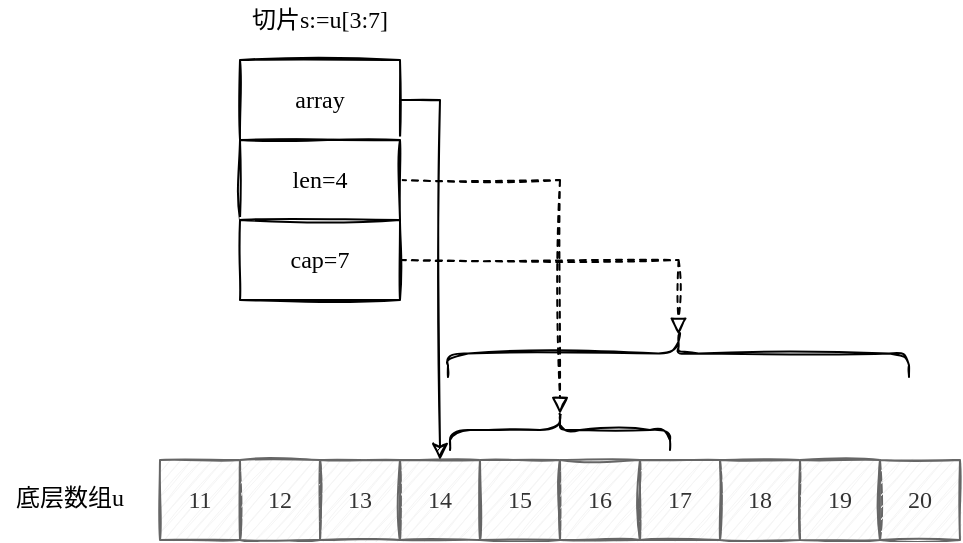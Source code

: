 <mxfile version="19.0.3" type="device" pages="2"><diagram id="M7zoU0el10noY1Ccyut2" name="slice-1"><mxGraphModel dx="946" dy="608" grid="1" gridSize="10" guides="1" tooltips="1" connect="1" arrows="1" fold="1" page="1" pageScale="1" pageWidth="827" pageHeight="1169" math="0" shadow="0"><root><mxCell id="0"/><mxCell id="1" parent="0"/><mxCell id="kA5kxjrlTtNEMUbhwGnd-1" value="11" style="rounded=0;whiteSpace=wrap;html=1;sketch=1;fontFamily=Times New Roman;fillColor=#f5f5f5;fontColor=#333333;strokeColor=#666666;" parent="1" vertex="1"><mxGeometry x="160" y="280" width="40" height="40" as="geometry"/></mxCell><mxCell id="kA5kxjrlTtNEMUbhwGnd-2" value="12" style="rounded=0;whiteSpace=wrap;html=1;sketch=1;fontFamily=Times New Roman;fillColor=#f5f5f5;fontColor=#333333;strokeColor=#666666;" parent="1" vertex="1"><mxGeometry x="200" y="280" width="40" height="40" as="geometry"/></mxCell><mxCell id="kA5kxjrlTtNEMUbhwGnd-3" value="13" style="rounded=0;whiteSpace=wrap;html=1;sketch=1;fontFamily=Times New Roman;fillColor=#f5f5f5;fontColor=#333333;strokeColor=#666666;" parent="1" vertex="1"><mxGeometry x="240" y="280" width="40" height="40" as="geometry"/></mxCell><mxCell id="kA5kxjrlTtNEMUbhwGnd-4" value="14" style="rounded=0;whiteSpace=wrap;html=1;sketch=1;fontFamily=Times New Roman;fillColor=#f5f5f5;fontColor=#333333;strokeColor=#666666;shadow=0;glass=0;" parent="1" vertex="1"><mxGeometry x="280" y="280" width="40" height="40" as="geometry"/></mxCell><mxCell id="kA5kxjrlTtNEMUbhwGnd-5" value="15" style="rounded=0;whiteSpace=wrap;html=1;sketch=1;fontFamily=Times New Roman;fillColor=#f5f5f5;fontColor=#333333;strokeColor=#666666;shadow=0;" parent="1" vertex="1"><mxGeometry x="320" y="280" width="40" height="40" as="geometry"/></mxCell><mxCell id="kA5kxjrlTtNEMUbhwGnd-6" value="16" style="rounded=0;whiteSpace=wrap;html=1;sketch=1;fontFamily=Times New Roman;fillColor=#f5f5f5;fontColor=#333333;strokeColor=#666666;shadow=0;" parent="1" vertex="1"><mxGeometry x="360" y="280" width="40" height="40" as="geometry"/></mxCell><mxCell id="kA5kxjrlTtNEMUbhwGnd-7" value="17" style="rounded=0;whiteSpace=wrap;html=1;sketch=1;fontFamily=Times New Roman;fillColor=#f5f5f5;fontColor=#333333;strokeColor=#666666;shadow=0;" parent="1" vertex="1"><mxGeometry x="400" y="280" width="40" height="40" as="geometry"/></mxCell><mxCell id="kA5kxjrlTtNEMUbhwGnd-8" value="18" style="rounded=0;whiteSpace=wrap;html=1;sketch=1;fontFamily=Times New Roman;fillColor=#f5f5f5;fontColor=#333333;strokeColor=#666666;" parent="1" vertex="1"><mxGeometry x="440" y="280" width="40" height="40" as="geometry"/></mxCell><mxCell id="kA5kxjrlTtNEMUbhwGnd-9" value="19" style="rounded=0;whiteSpace=wrap;html=1;sketch=1;fontFamily=Times New Roman;fillColor=#f5f5f5;fontColor=#333333;strokeColor=#666666;" parent="1" vertex="1"><mxGeometry x="480" y="280" width="40" height="40" as="geometry"/></mxCell><mxCell id="kA5kxjrlTtNEMUbhwGnd-11" value="20" style="rounded=0;whiteSpace=wrap;html=1;sketch=1;fontFamily=Times New Roman;fillColor=#f5f5f5;fontColor=#333333;strokeColor=#666666;" parent="1" vertex="1"><mxGeometry x="520" y="280" width="40" height="40" as="geometry"/></mxCell><mxCell id="kA5kxjrlTtNEMUbhwGnd-12" value="底层数组u" style="text;html=1;strokeColor=none;fillColor=none;align=center;verticalAlign=middle;whiteSpace=wrap;rounded=0;sketch=1;fontFamily=Times New Roman;" parent="1" vertex="1"><mxGeometry x="80" y="287.5" width="70" height="22.5" as="geometry"/></mxCell><mxCell id="kA5kxjrlTtNEMUbhwGnd-16" style="edgeStyle=orthogonalEdgeStyle;rounded=0;orthogonalLoop=1;jettySize=auto;html=1;exitX=1;exitY=0.5;exitDx=0;exitDy=0;entryX=0.5;entryY=0;entryDx=0;entryDy=0;fontFamily=Times New Roman;sketch=1;" parent="1" source="kA5kxjrlTtNEMUbhwGnd-13" target="kA5kxjrlTtNEMUbhwGnd-4" edge="1"><mxGeometry relative="1" as="geometry"/></mxCell><mxCell id="kA5kxjrlTtNEMUbhwGnd-13" value="array" style="rounded=0;whiteSpace=wrap;html=1;sketch=1;fontFamily=Times New Roman;" parent="1" vertex="1"><mxGeometry x="200" y="80" width="80" height="40" as="geometry"/></mxCell><mxCell id="kA5kxjrlTtNEMUbhwGnd-19" style="edgeStyle=orthogonalEdgeStyle;rounded=0;orthogonalLoop=1;jettySize=auto;html=1;exitX=1;exitY=0.5;exitDx=0;exitDy=0;entryX=0.1;entryY=0.5;entryDx=0;entryDy=0;entryPerimeter=0;fontFamily=Times New Roman;endArrow=block;endFill=0;dashed=1;sketch=1;" parent="1" source="kA5kxjrlTtNEMUbhwGnd-14" target="kA5kxjrlTtNEMUbhwGnd-18" edge="1"><mxGeometry relative="1" as="geometry"/></mxCell><mxCell id="kA5kxjrlTtNEMUbhwGnd-14" value="len=4" style="rounded=0;whiteSpace=wrap;html=1;sketch=1;fontFamily=Times New Roman;" parent="1" vertex="1"><mxGeometry x="200" y="120" width="80" height="40" as="geometry"/></mxCell><mxCell id="kA5kxjrlTtNEMUbhwGnd-21" style="edgeStyle=orthogonalEdgeStyle;rounded=0;orthogonalLoop=1;jettySize=auto;html=1;exitX=1;exitY=0.5;exitDx=0;exitDy=0;entryX=0.1;entryY=0.5;entryDx=0;entryDy=0;entryPerimeter=0;fontFamily=Times New Roman;endArrow=block;endFill=0;dashed=1;sketch=1;" parent="1" source="kA5kxjrlTtNEMUbhwGnd-15" target="kA5kxjrlTtNEMUbhwGnd-20" edge="1"><mxGeometry relative="1" as="geometry"/></mxCell><mxCell id="kA5kxjrlTtNEMUbhwGnd-15" value="cap=7" style="rounded=0;whiteSpace=wrap;html=1;sketch=1;fontFamily=Times New Roman;" parent="1" vertex="1"><mxGeometry x="200" y="160" width="80" height="40" as="geometry"/></mxCell><mxCell id="kA5kxjrlTtNEMUbhwGnd-17" value="切片s:=u[3:7]" style="text;html=1;strokeColor=none;fillColor=none;align=center;verticalAlign=middle;whiteSpace=wrap;rounded=0;sketch=1;fontFamily=Times New Roman;" parent="1" vertex="1"><mxGeometry x="200" y="50" width="80" height="20" as="geometry"/></mxCell><mxCell id="kA5kxjrlTtNEMUbhwGnd-18" value="" style="shape=curlyBracket;whiteSpace=wrap;html=1;rounded=1;flipH=1;shadow=0;glass=0;sketch=1;fontFamily=Times New Roman;rotation=-90;" parent="1" vertex="1"><mxGeometry x="350" y="210" width="20" height="110" as="geometry"/></mxCell><mxCell id="kA5kxjrlTtNEMUbhwGnd-20" value="" style="shape=curlyBracket;whiteSpace=wrap;html=1;rounded=1;flipH=1;shadow=0;glass=0;sketch=1;fontFamily=Times New Roman;rotation=-90;" parent="1" vertex="1"><mxGeometry x="407.5" y="111.5" width="23.5" height="230.5" as="geometry"/></mxCell></root></mxGraphModel></diagram><diagram id="dP3VYfzThvXJv1Mt3lP3" name="slice-2"><mxGraphModel dx="946" dy="608" grid="1" gridSize="10" guides="1" tooltips="1" connect="1" arrows="1" fold="1" page="1" pageScale="1" pageWidth="827" pageHeight="1169" math="0" shadow="0"><root><mxCell id="0"/><mxCell id="1" parent="0"/><mxCell id="oI7HIoPPL3F8Sp7PmoxE-1" value="1" style="rounded=0;whiteSpace=wrap;html=1;sketch=1;fontFamily=Times New Roman;fillColor=#f5f5f5;fontColor=#333333;strokeColor=#666666;" vertex="1" parent="1"><mxGeometry x="320" y="240" width="40" height="40" as="geometry"/></mxCell><mxCell id="MYbUb3mSGb2pEoIhRRZ3-1" value="s = append(s,1)" style="text;html=1;strokeColor=none;fillColor=none;align=center;verticalAlign=middle;whiteSpace=wrap;rounded=0;sketch=1;fontFamily=Times New Roman;" vertex="1" parent="1"><mxGeometry x="200" y="40" width="80" height="20" as="geometry"/></mxCell><mxCell id="v2tr9cm2YgrlIduICWYR-8" style="edgeStyle=orthogonalEdgeStyle;rounded=0;sketch=1;orthogonalLoop=1;jettySize=auto;html=1;fontFamily=Times New Roman;endArrow=classic;endFill=1;entryX=0.5;entryY=0;entryDx=0;entryDy=0;" edge="1" parent="1" source="v2tr9cm2YgrlIduICWYR-1" target="v2tr9cm2YgrlIduICWYR-7"><mxGeometry relative="1" as="geometry"><mxPoint x="160" y="100" as="targetPoint"/></mxGeometry></mxCell><mxCell id="v2tr9cm2YgrlIduICWYR-1" value="array" style="rounded=0;whiteSpace=wrap;html=1;sketch=1;fontFamily=Times New Roman;" vertex="1" parent="1"><mxGeometry x="40" y="80" width="80" height="40" as="geometry"/></mxCell><mxCell id="v2tr9cm2YgrlIduICWYR-2" value="len=0" style="rounded=0;whiteSpace=wrap;html=1;sketch=1;fontFamily=Times New Roman;" vertex="1" parent="1"><mxGeometry x="40" y="120" width="80" height="40" as="geometry"/></mxCell><mxCell id="v2tr9cm2YgrlIduICWYR-3" value="cap=0" style="rounded=0;whiteSpace=wrap;html=1;sketch=1;fontFamily=Times New Roman;" vertex="1" parent="1"><mxGeometry x="40" y="160" width="80" height="40" as="geometry"/></mxCell><mxCell id="v2tr9cm2YgrlIduICWYR-4" value="var s []int" style="text;html=1;strokeColor=none;fillColor=none;align=center;verticalAlign=middle;whiteSpace=wrap;rounded=0;sketch=1;fontFamily=Times New Roman;" vertex="1" parent="1"><mxGeometry x="40" y="40" width="80" height="20" as="geometry"/></mxCell><mxCell id="v2tr9cm2YgrlIduICWYR-7" value="nil" style="text;html=1;strokeColor=none;fillColor=none;align=center;verticalAlign=middle;whiteSpace=wrap;rounded=0;sketch=1;fontFamily=Times New Roman;" vertex="1" parent="1"><mxGeometry x="160" y="240" width="30" height="22.5" as="geometry"/></mxCell><mxCell id="v2tr9cm2YgrlIduICWYR-9" style="edgeStyle=orthogonalEdgeStyle;rounded=0;sketch=1;orthogonalLoop=1;jettySize=auto;html=1;fontFamily=Times New Roman;endArrow=classic;endFill=1;entryX=0.5;entryY=0;entryDx=0;entryDy=0;" edge="1" parent="1" source="v2tr9cm2YgrlIduICWYR-10" target="oI7HIoPPL3F8Sp7PmoxE-1"><mxGeometry relative="1" as="geometry"><mxPoint x="320" y="100" as="targetPoint"/></mxGeometry></mxCell><mxCell id="v2tr9cm2YgrlIduICWYR-10" value="array" style="rounded=0;whiteSpace=wrap;html=1;sketch=1;fontFamily=Times New Roman;" vertex="1" parent="1"><mxGeometry x="200" y="80" width="80" height="40" as="geometry"/></mxCell><mxCell id="v2tr9cm2YgrlIduICWYR-11" value="len=1" style="rounded=0;whiteSpace=wrap;html=1;sketch=1;fontFamily=Times New Roman;" vertex="1" parent="1"><mxGeometry x="200" y="120" width="80" height="40" as="geometry"/></mxCell><mxCell id="v2tr9cm2YgrlIduICWYR-12" value="cap=1" style="rounded=0;whiteSpace=wrap;html=1;sketch=1;fontFamily=Times New Roman;" vertex="1" parent="1"><mxGeometry x="200" y="160" width="80" height="40" as="geometry"/></mxCell><mxCell id="v2tr9cm2YgrlIduICWYR-15" value="底层数组" style="text;html=1;strokeColor=none;fillColor=none;align=center;verticalAlign=middle;whiteSpace=wrap;rounded=0;sketch=1;fontFamily=Times New Roman;" vertex="1" parent="1"><mxGeometry x="260" y="248.75" width="60" height="22.5" as="geometry"/></mxCell><mxCell id="v2tr9cm2YgrlIduICWYR-20" value="" style="html=1;shadow=0;dashed=0;align=center;verticalAlign=middle;shape=mxgraph.arrows2.stylisedArrow;dy=0.6;dx=40;notch=15;feather=0.4;sketch=1;fontFamily=Times New Roman;fillColor=#ffe6cc;strokeColor=#d79b00;" vertex="1" parent="1"><mxGeometry x="120" y="40" width="80" height="40" as="geometry"/></mxCell><mxCell id="v2tr9cm2YgrlIduICWYR-22" value="" style="html=1;shadow=0;dashed=0;align=center;verticalAlign=middle;shape=mxgraph.arrows2.stylisedArrow;dy=0.6;dx=40;notch=15;feather=0.4;sketch=1;fontFamily=Times New Roman;fillColor=#ffe6cc;strokeColor=#d79b00;" vertex="1" parent="1"><mxGeometry x="300" y="40" width="80" height="40" as="geometry"/></mxCell><mxCell id="v2tr9cm2YgrlIduICWYR-23" value="1" style="rounded=0;whiteSpace=wrap;html=1;sketch=1;fontFamily=Times New Roman;fillColor=#f5f5f5;fontColor=#333333;strokeColor=#666666;" vertex="1" parent="1"><mxGeometry x="520" y="280" width="40" height="40" as="geometry"/></mxCell><mxCell id="v2tr9cm2YgrlIduICWYR-24" value="s = append(s,2)" style="text;html=1;strokeColor=none;fillColor=none;align=center;verticalAlign=middle;whiteSpace=wrap;rounded=0;sketch=1;fontFamily=Times New Roman;" vertex="1" parent="1"><mxGeometry x="400" y="40" width="80" height="20" as="geometry"/></mxCell><mxCell id="v2tr9cm2YgrlIduICWYR-25" style="edgeStyle=orthogonalEdgeStyle;rounded=0;sketch=1;orthogonalLoop=1;jettySize=auto;html=1;fontFamily=Times New Roman;endArrow=classic;endFill=1;entryX=0.5;entryY=0;entryDx=0;entryDy=0;" edge="1" parent="1" source="v2tr9cm2YgrlIduICWYR-26" target="v2tr9cm2YgrlIduICWYR-23"><mxGeometry relative="1" as="geometry"><mxPoint x="520" y="100" as="targetPoint"/></mxGeometry></mxCell><mxCell id="v2tr9cm2YgrlIduICWYR-26" value="array" style="rounded=0;whiteSpace=wrap;html=1;sketch=1;fontFamily=Times New Roman;" vertex="1" parent="1"><mxGeometry x="400" y="80" width="80" height="40" as="geometry"/></mxCell><mxCell id="v2tr9cm2YgrlIduICWYR-27" value="len=2" style="rounded=0;whiteSpace=wrap;html=1;sketch=1;fontFamily=Times New Roman;" vertex="1" parent="1"><mxGeometry x="400" y="120" width="80" height="40" as="geometry"/></mxCell><mxCell id="v2tr9cm2YgrlIduICWYR-28" value="cap=2" style="rounded=0;whiteSpace=wrap;html=1;sketch=1;fontFamily=Times New Roman;" vertex="1" parent="1"><mxGeometry x="400" y="160" width="80" height="40" as="geometry"/></mxCell><mxCell id="v2tr9cm2YgrlIduICWYR-29" value="底层数组" style="text;html=1;strokeColor=none;fillColor=none;align=center;verticalAlign=middle;whiteSpace=wrap;rounded=0;sketch=1;fontFamily=Times New Roman;" vertex="1" parent="1"><mxGeometry x="460" y="288.75" width="60" height="22.5" as="geometry"/></mxCell><mxCell id="v2tr9cm2YgrlIduICWYR-31" value="2" style="rounded=0;whiteSpace=wrap;html=1;sketch=1;fontFamily=Times New Roman;fillColor=#f5f5f5;fontColor=#333333;strokeColor=#666666;" vertex="1" parent="1"><mxGeometry x="560" y="280" width="40" height="40" as="geometry"/></mxCell><mxCell id="v2tr9cm2YgrlIduICWYR-32" value="1" style="rounded=0;whiteSpace=wrap;html=1;sketch=1;fontFamily=Times New Roman;fillColor=#f5f5f5;fontColor=#333333;strokeColor=#666666;" vertex="1" parent="1"><mxGeometry x="720" y="320" width="40" height="40" as="geometry"/></mxCell><mxCell id="v2tr9cm2YgrlIduICWYR-33" value="s = append(s,3)" style="text;html=1;strokeColor=none;fillColor=none;align=center;verticalAlign=middle;whiteSpace=wrap;rounded=0;sketch=1;fontFamily=Times New Roman;" vertex="1" parent="1"><mxGeometry x="600" y="40" width="80" height="20" as="geometry"/></mxCell><mxCell id="v2tr9cm2YgrlIduICWYR-34" style="edgeStyle=orthogonalEdgeStyle;rounded=0;sketch=1;orthogonalLoop=1;jettySize=auto;html=1;fontFamily=Times New Roman;endArrow=classic;endFill=1;entryX=0.5;entryY=0;entryDx=0;entryDy=0;" edge="1" parent="1" source="v2tr9cm2YgrlIduICWYR-35" target="v2tr9cm2YgrlIduICWYR-32"><mxGeometry relative="1" as="geometry"><mxPoint x="720" y="100" as="targetPoint"/></mxGeometry></mxCell><mxCell id="v2tr9cm2YgrlIduICWYR-35" value="array" style="rounded=0;whiteSpace=wrap;html=1;sketch=1;fontFamily=Times New Roman;" vertex="1" parent="1"><mxGeometry x="600" y="80" width="80" height="40" as="geometry"/></mxCell><mxCell id="v2tr9cm2YgrlIduICWYR-36" value="len=3" style="rounded=0;whiteSpace=wrap;html=1;sketch=1;fontFamily=Times New Roman;" vertex="1" parent="1"><mxGeometry x="600" y="120" width="80" height="40" as="geometry"/></mxCell><mxCell id="v2tr9cm2YgrlIduICWYR-37" value="cap=4" style="rounded=0;whiteSpace=wrap;html=1;sketch=1;fontFamily=Times New Roman;" vertex="1" parent="1"><mxGeometry x="600" y="160" width="80" height="40" as="geometry"/></mxCell><mxCell id="v2tr9cm2YgrlIduICWYR-38" value="底层数组" style="text;html=1;strokeColor=none;fillColor=none;align=center;verticalAlign=middle;whiteSpace=wrap;rounded=0;sketch=1;fontFamily=Times New Roman;" vertex="1" parent="1"><mxGeometry x="660" y="328.75" width="60" height="22.5" as="geometry"/></mxCell><mxCell id="v2tr9cm2YgrlIduICWYR-39" value="" style="html=1;shadow=0;dashed=0;align=center;verticalAlign=middle;shape=mxgraph.arrows2.stylisedArrow;dy=0.6;dx=40;notch=15;feather=0.4;sketch=1;fontFamily=Times New Roman;fillColor=#ffe6cc;strokeColor=#d79b00;" vertex="1" parent="1"><mxGeometry x="747" y="40" width="80" height="40" as="geometry"/></mxCell><mxCell id="v2tr9cm2YgrlIduICWYR-40" value="2" style="rounded=0;whiteSpace=wrap;html=1;sketch=1;fontFamily=Times New Roman;fillColor=#f5f5f5;fontColor=#333333;strokeColor=#666666;" vertex="1" parent="1"><mxGeometry x="760" y="320" width="40" height="40" as="geometry"/></mxCell><mxCell id="v2tr9cm2YgrlIduICWYR-41" value="3" style="rounded=0;whiteSpace=wrap;html=1;sketch=1;fontFamily=Times New Roman;fillColor=#f5f5f5;fontColor=#333333;strokeColor=#666666;" vertex="1" parent="1"><mxGeometry x="800" y="320" width="40" height="40" as="geometry"/></mxCell><mxCell id="v2tr9cm2YgrlIduICWYR-42" value="" style="rounded=0;whiteSpace=wrap;html=1;sketch=1;fontFamily=Times New Roman;fillColor=#f5f5f5;fontColor=#333333;strokeColor=#666666;" vertex="1" parent="1"><mxGeometry x="841" y="320" width="40" height="40" as="geometry"/></mxCell><mxCell id="v2tr9cm2YgrlIduICWYR-43" value="1" style="rounded=0;whiteSpace=wrap;html=1;sketch=1;fontFamily=Times New Roman;fillColor=#f5f5f5;fontColor=#333333;strokeColor=#666666;" vertex="1" parent="1"><mxGeometry x="1001" y="320" width="40" height="40" as="geometry"/></mxCell><mxCell id="v2tr9cm2YgrlIduICWYR-44" value="s = append(s,4)" style="text;html=1;strokeColor=none;fillColor=none;align=center;verticalAlign=middle;whiteSpace=wrap;rounded=0;sketch=1;fontFamily=Times New Roman;" vertex="1" parent="1"><mxGeometry x="881" y="40" width="80" height="20" as="geometry"/></mxCell><mxCell id="v2tr9cm2YgrlIduICWYR-45" style="edgeStyle=orthogonalEdgeStyle;rounded=0;sketch=1;orthogonalLoop=1;jettySize=auto;html=1;fontFamily=Times New Roman;endArrow=classic;endFill=1;entryX=0.5;entryY=0;entryDx=0;entryDy=0;" edge="1" parent="1" source="v2tr9cm2YgrlIduICWYR-46" target="v2tr9cm2YgrlIduICWYR-43"><mxGeometry relative="1" as="geometry"><mxPoint x="961" y="100" as="targetPoint"/></mxGeometry></mxCell><mxCell id="v2tr9cm2YgrlIduICWYR-46" value="array" style="rounded=0;whiteSpace=wrap;html=1;sketch=1;fontFamily=Times New Roman;" vertex="1" parent="1"><mxGeometry x="881" y="80" width="80" height="40" as="geometry"/></mxCell><mxCell id="v2tr9cm2YgrlIduICWYR-47" value="len=4" style="rounded=0;whiteSpace=wrap;html=1;sketch=1;fontFamily=Times New Roman;" vertex="1" parent="1"><mxGeometry x="881" y="120" width="80" height="40" as="geometry"/></mxCell><mxCell id="v2tr9cm2YgrlIduICWYR-48" value="cap=4" style="rounded=0;whiteSpace=wrap;html=1;sketch=1;fontFamily=Times New Roman;" vertex="1" parent="1"><mxGeometry x="881" y="160" width="80" height="40" as="geometry"/></mxCell><mxCell id="v2tr9cm2YgrlIduICWYR-49" value="底层数组" style="text;html=1;strokeColor=none;fillColor=none;align=center;verticalAlign=middle;whiteSpace=wrap;rounded=0;sketch=1;fontFamily=Times New Roman;" vertex="1" parent="1"><mxGeometry x="941" y="328.75" width="60" height="22.5" as="geometry"/></mxCell><mxCell id="v2tr9cm2YgrlIduICWYR-50" value="" style="html=1;shadow=0;dashed=0;align=center;verticalAlign=middle;shape=mxgraph.arrows2.stylisedArrow;dy=0.6;dx=40;notch=15;feather=0.4;sketch=1;fontFamily=Times New Roman;fillColor=#ffe6cc;strokeColor=#d79b00;" vertex="1" parent="1"><mxGeometry x="1041" y="40" width="80" height="40" as="geometry"/></mxCell><mxCell id="v2tr9cm2YgrlIduICWYR-51" value="2" style="rounded=0;whiteSpace=wrap;html=1;sketch=1;fontFamily=Times New Roman;fillColor=#f5f5f5;fontColor=#333333;strokeColor=#666666;" vertex="1" parent="1"><mxGeometry x="1041" y="320" width="40" height="40" as="geometry"/></mxCell><mxCell id="v2tr9cm2YgrlIduICWYR-52" value="3" style="rounded=0;whiteSpace=wrap;html=1;sketch=1;fontFamily=Times New Roman;fillColor=#f5f5f5;fontColor=#333333;strokeColor=#666666;" vertex="1" parent="1"><mxGeometry x="1081" y="320" width="40" height="40" as="geometry"/></mxCell><mxCell id="v2tr9cm2YgrlIduICWYR-53" value="4" style="rounded=0;whiteSpace=wrap;html=1;sketch=1;fontFamily=Times New Roman;fillColor=#f5f5f5;fontColor=#333333;strokeColor=#666666;" vertex="1" parent="1"><mxGeometry x="1121" y="320" width="40" height="40" as="geometry"/></mxCell><mxCell id="v2tr9cm2YgrlIduICWYR-55" value="1" style="rounded=0;whiteSpace=wrap;html=1;sketch=1;fontFamily=Times New Roman;fillColor=#f5f5f5;fontColor=#333333;strokeColor=#666666;" vertex="1" parent="1"><mxGeometry x="1281" y="360" width="40" height="40" as="geometry"/></mxCell><mxCell id="v2tr9cm2YgrlIduICWYR-56" value="s = append(s,5)" style="text;html=1;strokeColor=none;fillColor=none;align=center;verticalAlign=middle;whiteSpace=wrap;rounded=0;sketch=1;fontFamily=Times New Roman;" vertex="1" parent="1"><mxGeometry x="1161" y="40" width="80" height="20" as="geometry"/></mxCell><mxCell id="v2tr9cm2YgrlIduICWYR-57" style="edgeStyle=orthogonalEdgeStyle;rounded=0;sketch=1;orthogonalLoop=1;jettySize=auto;html=1;fontFamily=Times New Roman;endArrow=classic;endFill=1;entryX=0.5;entryY=0;entryDx=0;entryDy=0;" edge="1" parent="1" source="v2tr9cm2YgrlIduICWYR-58" target="v2tr9cm2YgrlIduICWYR-55"><mxGeometry relative="1" as="geometry"><mxPoint x="1241" y="100" as="targetPoint"/></mxGeometry></mxCell><mxCell id="v2tr9cm2YgrlIduICWYR-58" value="array" style="rounded=0;whiteSpace=wrap;html=1;sketch=1;fontFamily=Times New Roman;" vertex="1" parent="1"><mxGeometry x="1161" y="80" width="80" height="40" as="geometry"/></mxCell><mxCell id="v2tr9cm2YgrlIduICWYR-59" value="len=5" style="rounded=0;whiteSpace=wrap;html=1;sketch=1;fontFamily=Times New Roman;" vertex="1" parent="1"><mxGeometry x="1161" y="120" width="80" height="40" as="geometry"/></mxCell><mxCell id="v2tr9cm2YgrlIduICWYR-60" value="cap=8" style="rounded=0;whiteSpace=wrap;html=1;sketch=1;fontFamily=Times New Roman;" vertex="1" parent="1"><mxGeometry x="1161" y="160" width="80" height="40" as="geometry"/></mxCell><mxCell id="v2tr9cm2YgrlIduICWYR-61" value="底层数组" style="text;html=1;strokeColor=none;fillColor=none;align=center;verticalAlign=middle;whiteSpace=wrap;rounded=0;sketch=1;fontFamily=Times New Roman;" vertex="1" parent="1"><mxGeometry x="1221" y="368.75" width="60" height="22.5" as="geometry"/></mxCell><mxCell id="v2tr9cm2YgrlIduICWYR-63" value="2" style="rounded=0;whiteSpace=wrap;html=1;sketch=1;fontFamily=Times New Roman;fillColor=#f5f5f5;fontColor=#333333;strokeColor=#666666;" vertex="1" parent="1"><mxGeometry x="1321" y="360" width="40" height="40" as="geometry"/></mxCell><mxCell id="v2tr9cm2YgrlIduICWYR-64" value="3" style="rounded=0;whiteSpace=wrap;html=1;sketch=1;fontFamily=Times New Roman;fillColor=#f5f5f5;fontColor=#333333;strokeColor=#666666;" vertex="1" parent="1"><mxGeometry x="1361" y="360" width="40" height="40" as="geometry"/></mxCell><mxCell id="v2tr9cm2YgrlIduICWYR-65" value="4" style="rounded=0;whiteSpace=wrap;html=1;sketch=1;fontFamily=Times New Roman;fillColor=#f5f5f5;fontColor=#333333;strokeColor=#666666;" vertex="1" parent="1"><mxGeometry x="1401" y="360" width="40" height="40" as="geometry"/></mxCell><mxCell id="v2tr9cm2YgrlIduICWYR-67" value="5" style="rounded=0;whiteSpace=wrap;html=1;sketch=1;fontFamily=Times New Roman;fillColor=#f5f5f5;fontColor=#333333;strokeColor=#666666;" vertex="1" parent="1"><mxGeometry x="1441" y="360" width="40" height="40" as="geometry"/></mxCell><mxCell id="v2tr9cm2YgrlIduICWYR-68" value="" style="rounded=0;whiteSpace=wrap;html=1;sketch=1;fontFamily=Times New Roman;fillColor=#f5f5f5;fontColor=#333333;strokeColor=#666666;" vertex="1" parent="1"><mxGeometry x="1481" y="360" width="40" height="40" as="geometry"/></mxCell><mxCell id="v2tr9cm2YgrlIduICWYR-69" value="" style="rounded=0;whiteSpace=wrap;html=1;sketch=1;fontFamily=Times New Roman;fillColor=#f5f5f5;fontColor=#333333;strokeColor=#666666;" vertex="1" parent="1"><mxGeometry x="1521" y="360" width="40" height="40" as="geometry"/></mxCell><mxCell id="v2tr9cm2YgrlIduICWYR-70" value="" style="rounded=0;whiteSpace=wrap;html=1;sketch=1;fontFamily=Times New Roman;fillColor=#f5f5f5;fontColor=#333333;strokeColor=#666666;" vertex="1" parent="1"><mxGeometry x="1561" y="360" width="40" height="40" as="geometry"/></mxCell><mxCell id="v2tr9cm2YgrlIduICWYR-73" value="" style="html=1;shadow=0;dashed=0;align=center;verticalAlign=middle;shape=mxgraph.arrows2.stylisedArrow;dy=0.6;dx=40;notch=15;feather=0.4;sketch=1;fontFamily=Times New Roman;fillColor=#ffe6cc;strokeColor=#d79b00;" vertex="1" parent="1"><mxGeometry x="500" y="40" width="80" height="40" as="geometry"/></mxCell><mxCell id="v2tr9cm2YgrlIduICWYR-75" value="" style="html=1;shadow=0;dashed=0;align=center;verticalAlign=middle;shape=mxgraph.arrows2.jumpInArrow;dy=15;dx=38;arrowHead=55;sketch=1;fontFamily=Times New Roman;rotation=60;fillColor=#dae8fc;strokeColor=#6c8ebf;" vertex="1" parent="1"><mxGeometry x="397.01" y="212.5" width="80" height="110" as="geometry"/></mxCell><mxCell id="v2tr9cm2YgrlIduICWYR-76" value="" style="html=1;shadow=0;dashed=0;align=center;verticalAlign=middle;shape=mxgraph.arrows2.jumpInArrow;dy=15;dx=38;arrowHead=55;sketch=1;fontFamily=Times New Roman;rotation=60;fillColor=#dae8fc;strokeColor=#6c8ebf;" vertex="1" parent="1"><mxGeometry x="620" y="262.5" width="80" height="80" as="geometry"/></mxCell><mxCell id="v2tr9cm2YgrlIduICWYR-77" value="" style="html=1;shadow=0;dashed=0;align=center;verticalAlign=middle;shape=mxgraph.arrows2.jumpInArrow;dy=15;dx=38;arrowHead=55;sketch=1;fontFamily=Times New Roman;rotation=60;fillColor=#dae8fc;strokeColor=#6c8ebf;" vertex="1" parent="1"><mxGeometry x="1180" y="300" width="80" height="80" as="geometry"/></mxCell><mxCell id="v2tr9cm2YgrlIduICWYR-79" value="" style="shape=doubleArrow;whiteSpace=wrap;html=1;sketch=1;fontFamily=Times New Roman;fillColor=#dae8fc;strokeColor=#6c8ebf;" vertex="1" parent="1"><mxGeometry x="891" y="325" width="50" height="30" as="geometry"/></mxCell></root></mxGraphModel></diagram></mxfile>